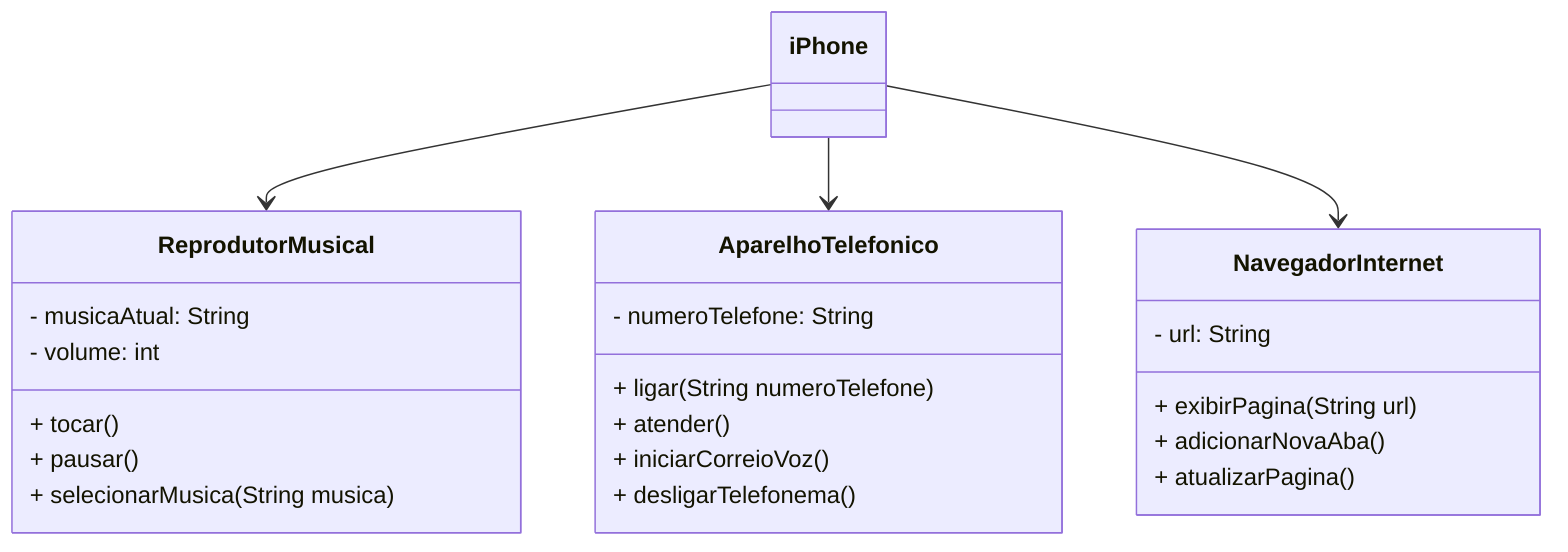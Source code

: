 classDiagram
  class ReprodutorMusical {
    - musicaAtual: String
    - volume: int

    + tocar()
    + pausar()
    + selecionarMusica(String musica)
  }

  class AparelhoTelefonico {
    - numeroTelefone: String

    + ligar(String numeroTelefone)
    + atender()
    + iniciarCorreioVoz()
    + desligarTelefonema()
  }

  class NavegadorInternet {
    - url: String

    + exibirPagina(String url)
    + adicionarNovaAba()
    + atualizarPagina()
  }

  class iPhone {
  }

  iPhone --> ReprodutorMusical
  iPhone --> AparelhoTelefonico
  iPhone --> NavegadorInternet